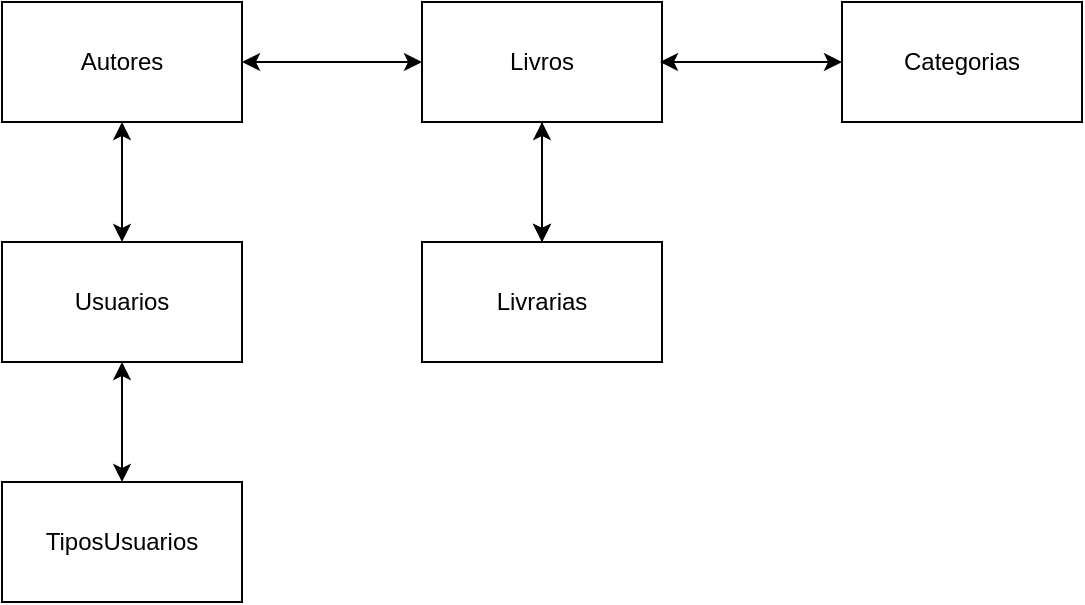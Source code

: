 <mxfile version="14.8.5" type="device" pages="2"><diagram id="nZDJSMXe4nlVZYlifFfv" name="Conceitual"><mxGraphModel dx="1422" dy="794" grid="1" gridSize="10" guides="1" tooltips="1" connect="1" arrows="1" fold="1" page="1" pageScale="1" pageWidth="827" pageHeight="1169" math="0" shadow="0"><root><mxCell id="0"/><mxCell id="1" parent="0"/><mxCell id="M3BdMwJQCGL9cxmhNrUA-6" value="Autores" style="rounded=0;whiteSpace=wrap;html=1;" vertex="1" parent="1"><mxGeometry x="60" y="40" width="120" height="60" as="geometry"/></mxCell><mxCell id="M3BdMwJQCGL9cxmhNrUA-15" value="" style="edgeStyle=orthogonalEdgeStyle;rounded=0;orthogonalLoop=1;jettySize=auto;html=1;" edge="1" parent="1" source="M3BdMwJQCGL9cxmhNrUA-7" target="M3BdMwJQCGL9cxmhNrUA-11"><mxGeometry relative="1" as="geometry"/></mxCell><mxCell id="M3BdMwJQCGL9cxmhNrUA-7" value="Livrarias" style="rounded=0;whiteSpace=wrap;html=1;" vertex="1" parent="1"><mxGeometry x="270" y="160" width="120" height="60" as="geometry"/></mxCell><mxCell id="M3BdMwJQCGL9cxmhNrUA-8" value="Usuarios" style="rounded=0;whiteSpace=wrap;html=1;" vertex="1" parent="1"><mxGeometry x="60" y="160" width="120" height="60" as="geometry"/></mxCell><mxCell id="M3BdMwJQCGL9cxmhNrUA-9" value="TiposUsuarios" style="rounded=0;whiteSpace=wrap;html=1;" vertex="1" parent="1"><mxGeometry x="60" y="280" width="120" height="60" as="geometry"/></mxCell><mxCell id="M3BdMwJQCGL9cxmhNrUA-10" value="Categorias" style="rounded=0;whiteSpace=wrap;html=1;" vertex="1" parent="1"><mxGeometry x="480" y="40" width="120" height="60" as="geometry"/></mxCell><mxCell id="M3BdMwJQCGL9cxmhNrUA-14" value="" style="edgeStyle=orthogonalEdgeStyle;rounded=0;orthogonalLoop=1;jettySize=auto;html=1;" edge="1" parent="1" source="M3BdMwJQCGL9cxmhNrUA-11" target="M3BdMwJQCGL9cxmhNrUA-7"><mxGeometry relative="1" as="geometry"/></mxCell><mxCell id="M3BdMwJQCGL9cxmhNrUA-16" value="" style="edgeStyle=orthogonalEdgeStyle;rounded=0;orthogonalLoop=1;jettySize=auto;html=1;" edge="1" parent="1" source="M3BdMwJQCGL9cxmhNrUA-11" target="M3BdMwJQCGL9cxmhNrUA-7"><mxGeometry relative="1" as="geometry"/></mxCell><mxCell id="M3BdMwJQCGL9cxmhNrUA-11" value="Livros" style="rounded=0;whiteSpace=wrap;html=1;" vertex="1" parent="1"><mxGeometry x="270" y="40" width="120" height="60" as="geometry"/></mxCell><mxCell id="M3BdMwJQCGL9cxmhNrUA-17" value="" style="endArrow=classic;startArrow=classic;html=1;entryX=0;entryY=0.5;entryDx=0;entryDy=0;" edge="1" parent="1" target="M3BdMwJQCGL9cxmhNrUA-10"><mxGeometry width="50" height="50" relative="1" as="geometry"><mxPoint x="389" y="70" as="sourcePoint"/><mxPoint x="439" y="20" as="targetPoint"/></mxGeometry></mxCell><mxCell id="M3BdMwJQCGL9cxmhNrUA-18" value="" style="endArrow=classic;startArrow=classic;html=1;entryX=0;entryY=0.5;entryDx=0;entryDy=0;" edge="1" parent="1" target="M3BdMwJQCGL9cxmhNrUA-11"><mxGeometry width="50" height="50" relative="1" as="geometry"><mxPoint x="180" y="70" as="sourcePoint"/><mxPoint x="230" y="20" as="targetPoint"/></mxGeometry></mxCell><mxCell id="M3BdMwJQCGL9cxmhNrUA-19" value="" style="endArrow=classic;startArrow=classic;html=1;exitX=0.5;exitY=0;exitDx=0;exitDy=0;" edge="1" parent="1" source="M3BdMwJQCGL9cxmhNrUA-8"><mxGeometry width="50" height="50" relative="1" as="geometry"><mxPoint x="70" y="150" as="sourcePoint"/><mxPoint x="120" y="100" as="targetPoint"/></mxGeometry></mxCell><mxCell id="M3BdMwJQCGL9cxmhNrUA-20" value="" style="endArrow=classic;startArrow=classic;html=1;entryX=0.5;entryY=1;entryDx=0;entryDy=0;" edge="1" parent="1" target="M3BdMwJQCGL9cxmhNrUA-8"><mxGeometry width="50" height="50" relative="1" as="geometry"><mxPoint x="120" y="280" as="sourcePoint"/><mxPoint x="170" y="230" as="targetPoint"/></mxGeometry></mxCell></root></mxGraphModel></diagram><diagram id="sdl-cdrfnNZ_oXaPppJ1" name="Logico"><mxGraphModel dx="1422" dy="794" grid="1" gridSize="10" guides="1" tooltips="1" connect="1" arrows="1" fold="1" page="1" pageScale="1" pageWidth="827" pageHeight="1169" math="0" shadow="0"><root><mxCell id="mb-flSLTWxnOmCfRyfxa-0"/><mxCell id="mb-flSLTWxnOmCfRyfxa-1" parent="mb-flSLTWxnOmCfRyfxa-0"/><mxCell id="p8QwgD7zDAm8tFxdazAs-0" value="Categoria" style="shape=table;startSize=30;container=1;collapsible=1;childLayout=tableLayout;fixedRows=1;rowLines=0;fontStyle=1;align=center;resizeLast=1;" vertex="1" parent="mb-flSLTWxnOmCfRyfxa-1"><mxGeometry x="520" y="40" width="180" height="100" as="geometry"/></mxCell><mxCell id="p8QwgD7zDAm8tFxdazAs-1" value="" style="shape=partialRectangle;collapsible=0;dropTarget=0;pointerEvents=0;fillColor=none;top=0;left=0;bottom=1;right=0;points=[[0,0.5],[1,0.5]];portConstraint=eastwest;" vertex="1" parent="p8QwgD7zDAm8tFxdazAs-0"><mxGeometry y="30" width="180" height="30" as="geometry"/></mxCell><mxCell id="p8QwgD7zDAm8tFxdazAs-2" value="PK" style="shape=partialRectangle;connectable=0;fillColor=none;top=0;left=0;bottom=0;right=0;fontStyle=1;overflow=hidden;" vertex="1" parent="p8QwgD7zDAm8tFxdazAs-1"><mxGeometry width="30" height="30" as="geometry"/></mxCell><mxCell id="p8QwgD7zDAm8tFxdazAs-3" value="IdCategoria" style="shape=partialRectangle;connectable=0;fillColor=none;top=0;left=0;bottom=0;right=0;align=left;spacingLeft=6;fontStyle=5;overflow=hidden;" vertex="1" parent="p8QwgD7zDAm8tFxdazAs-1"><mxGeometry x="30" width="150" height="30" as="geometry"/></mxCell><mxCell id="p8QwgD7zDAm8tFxdazAs-4" value="" style="shape=partialRectangle;collapsible=0;dropTarget=0;pointerEvents=0;fillColor=none;top=0;left=0;bottom=0;right=0;points=[[0,0.5],[1,0.5]];portConstraint=eastwest;" vertex="1" parent="p8QwgD7zDAm8tFxdazAs-0"><mxGeometry y="60" width="180" height="30" as="geometry"/></mxCell><mxCell id="p8QwgD7zDAm8tFxdazAs-5" value="" style="shape=partialRectangle;connectable=0;fillColor=none;top=0;left=0;bottom=0;right=0;editable=1;overflow=hidden;" vertex="1" parent="p8QwgD7zDAm8tFxdazAs-4"><mxGeometry width="30" height="30" as="geometry"/></mxCell><mxCell id="p8QwgD7zDAm8tFxdazAs-6" value="descricao" style="shape=partialRectangle;connectable=0;fillColor=none;top=0;left=0;bottom=0;right=0;align=left;spacingLeft=6;overflow=hidden;" vertex="1" parent="p8QwgD7zDAm8tFxdazAs-4"><mxGeometry x="30" width="150" height="30" as="geometry"/></mxCell><mxCell id="lMbk8wBd7hAcYpERbryG-0" value="Livraria" style="shape=table;startSize=30;container=1;collapsible=1;childLayout=tableLayout;fixedRows=1;rowLines=0;fontStyle=1;align=center;resizeLast=1;fillColor=#ffffff;gradientColor=none;" vertex="1" parent="mb-flSLTWxnOmCfRyfxa-1"><mxGeometry x="280" y="40" width="180" height="130" as="geometry"/></mxCell><mxCell id="lMbk8wBd7hAcYpERbryG-1" value="" style="shape=partialRectangle;collapsible=0;dropTarget=0;pointerEvents=0;fillColor=none;top=0;left=0;bottom=1;right=0;points=[[0,0.5],[1,0.5]];portConstraint=eastwest;" vertex="1" parent="lMbk8wBd7hAcYpERbryG-0"><mxGeometry y="30" width="180" height="30" as="geometry"/></mxCell><mxCell id="lMbk8wBd7hAcYpERbryG-2" value="PK" style="shape=partialRectangle;connectable=0;fillColor=none;top=0;left=0;bottom=0;right=0;fontStyle=1;overflow=hidden;" vertex="1" parent="lMbk8wBd7hAcYpERbryG-1"><mxGeometry width="30" height="30" as="geometry"/></mxCell><mxCell id="lMbk8wBd7hAcYpERbryG-3" value="IdLivraria" style="shape=partialRectangle;connectable=0;fillColor=none;top=0;left=0;bottom=0;right=0;align=left;spacingLeft=6;fontStyle=5;overflow=hidden;" vertex="1" parent="lMbk8wBd7hAcYpERbryG-1"><mxGeometry x="30" width="150" height="30" as="geometry"/></mxCell><mxCell id="lMbk8wBd7hAcYpERbryG-4" value="" style="shape=partialRectangle;collapsible=0;dropTarget=0;pointerEvents=0;fillColor=none;top=0;left=0;bottom=0;right=0;points=[[0,0.5],[1,0.5]];portConstraint=eastwest;" vertex="1" parent="lMbk8wBd7hAcYpERbryG-0"><mxGeometry y="60" width="180" height="30" as="geometry"/></mxCell><mxCell id="lMbk8wBd7hAcYpERbryG-5" value="" style="shape=partialRectangle;connectable=0;fillColor=none;top=0;left=0;bottom=0;right=0;editable=1;overflow=hidden;" vertex="1" parent="lMbk8wBd7hAcYpERbryG-4"><mxGeometry width="30" height="30" as="geometry"/></mxCell><mxCell id="lMbk8wBd7hAcYpERbryG-6" value="Nome" style="shape=partialRectangle;connectable=0;fillColor=none;top=0;left=0;bottom=0;right=0;align=left;spacingLeft=6;overflow=hidden;" vertex="1" parent="lMbk8wBd7hAcYpERbryG-4"><mxGeometry x="30" width="150" height="30" as="geometry"/></mxCell><mxCell id="lMbk8wBd7hAcYpERbryG-7" value="" style="shape=partialRectangle;collapsible=0;dropTarget=0;pointerEvents=0;fillColor=none;top=0;left=0;bottom=0;right=0;points=[[0,0.5],[1,0.5]];portConstraint=eastwest;" vertex="1" parent="lMbk8wBd7hAcYpERbryG-0"><mxGeometry y="90" width="180" height="30" as="geometry"/></mxCell><mxCell id="lMbk8wBd7hAcYpERbryG-8" value="" style="shape=partialRectangle;connectable=0;fillColor=none;top=0;left=0;bottom=0;right=0;editable=1;overflow=hidden;" vertex="1" parent="lMbk8wBd7hAcYpERbryG-7"><mxGeometry width="30" height="30" as="geometry"/></mxCell><mxCell id="lMbk8wBd7hAcYpERbryG-9" value="Endereco" style="shape=partialRectangle;connectable=0;fillColor=none;top=0;left=0;bottom=0;right=0;align=left;spacingLeft=6;overflow=hidden;" vertex="1" parent="lMbk8wBd7hAcYpERbryG-7"><mxGeometry x="30" width="150" height="30" as="geometry"/></mxCell><mxCell id="HTRDjkJj6LVFYF2QyXmC-0" value="Autor" style="shape=table;startSize=30;container=1;collapsible=1;childLayout=tableLayout;fixedRows=1;rowLines=0;fontStyle=1;align=center;resizeLast=1;fillColor=#ffffff;gradientColor=none;" vertex="1" parent="mb-flSLTWxnOmCfRyfxa-1"><mxGeometry x="40" y="40" width="180" height="100" as="geometry"/></mxCell><mxCell id="HTRDjkJj6LVFYF2QyXmC-1" value="" style="shape=partialRectangle;collapsible=0;dropTarget=0;pointerEvents=0;fillColor=none;top=0;left=0;bottom=1;right=0;points=[[0,0.5],[1,0.5]];portConstraint=eastwest;" vertex="1" parent="HTRDjkJj6LVFYF2QyXmC-0"><mxGeometry y="30" width="180" height="30" as="geometry"/></mxCell><mxCell id="HTRDjkJj6LVFYF2QyXmC-2" value="PK" style="shape=partialRectangle;connectable=0;fillColor=none;top=0;left=0;bottom=0;right=0;fontStyle=1;overflow=hidden;" vertex="1" parent="HTRDjkJj6LVFYF2QyXmC-1"><mxGeometry width="30" height="30" as="geometry"/></mxCell><mxCell id="HTRDjkJj6LVFYF2QyXmC-3" value="IdAutor" style="shape=partialRectangle;connectable=0;fillColor=none;top=0;left=0;bottom=0;right=0;align=left;spacingLeft=6;fontStyle=5;overflow=hidden;" vertex="1" parent="HTRDjkJj6LVFYF2QyXmC-1"><mxGeometry x="30" width="150" height="30" as="geometry"/></mxCell><mxCell id="HTRDjkJj6LVFYF2QyXmC-4" value="" style="shape=partialRectangle;collapsible=0;dropTarget=0;pointerEvents=0;fillColor=none;top=0;left=0;bottom=0;right=0;points=[[0,0.5],[1,0.5]];portConstraint=eastwest;" vertex="1" parent="HTRDjkJj6LVFYF2QyXmC-0"><mxGeometry y="60" width="180" height="30" as="geometry"/></mxCell><mxCell id="HTRDjkJj6LVFYF2QyXmC-5" value="FK" style="shape=partialRectangle;connectable=0;fillColor=none;top=0;left=0;bottom=0;right=0;editable=1;overflow=hidden;fontStyle=1" vertex="1" parent="HTRDjkJj6LVFYF2QyXmC-4"><mxGeometry width="30" height="30" as="geometry"/></mxCell><mxCell id="HTRDjkJj6LVFYF2QyXmC-6" value="IdUsuario" style="shape=partialRectangle;connectable=0;fillColor=none;top=0;left=0;bottom=0;right=0;align=left;spacingLeft=6;overflow=hidden;fontStyle=1" vertex="1" parent="HTRDjkJj6LVFYF2QyXmC-4"><mxGeometry x="30" width="150" height="30" as="geometry"/></mxCell><mxCell id="syztFQ1WAcw48Ii9Op9W-0" value="Usuario" style="shape=table;startSize=30;container=1;collapsible=1;childLayout=tableLayout;fixedRows=1;rowLines=0;fontStyle=1;align=center;resizeLast=1;fillColor=#ffffff;gradientColor=none;" vertex="1" parent="mb-flSLTWxnOmCfRyfxa-1"><mxGeometry x="40" y="400" width="180" height="160" as="geometry"/></mxCell><mxCell id="syztFQ1WAcw48Ii9Op9W-1" value="" style="shape=partialRectangle;collapsible=0;dropTarget=0;pointerEvents=0;fillColor=none;top=0;left=0;bottom=1;right=0;points=[[0,0.5],[1,0.5]];portConstraint=eastwest;" vertex="1" parent="syztFQ1WAcw48Ii9Op9W-0"><mxGeometry y="30" width="180" height="30" as="geometry"/></mxCell><mxCell id="syztFQ1WAcw48Ii9Op9W-2" value="PK" style="shape=partialRectangle;connectable=0;fillColor=none;top=0;left=0;bottom=0;right=0;fontStyle=1;overflow=hidden;" vertex="1" parent="syztFQ1WAcw48Ii9Op9W-1"><mxGeometry width="30" height="30" as="geometry"/></mxCell><mxCell id="syztFQ1WAcw48Ii9Op9W-3" value="IdUsuario" style="shape=partialRectangle;connectable=0;fillColor=none;top=0;left=0;bottom=0;right=0;align=left;spacingLeft=6;fontStyle=5;overflow=hidden;" vertex="1" parent="syztFQ1WAcw48Ii9Op9W-1"><mxGeometry x="30" width="150" height="30" as="geometry"/></mxCell><mxCell id="syztFQ1WAcw48Ii9Op9W-4" value="" style="shape=partialRectangle;collapsible=0;dropTarget=0;pointerEvents=0;fillColor=none;top=0;left=0;bottom=0;right=0;points=[[0,0.5],[1,0.5]];portConstraint=eastwest;" vertex="1" parent="syztFQ1WAcw48Ii9Op9W-0"><mxGeometry y="60" width="180" height="30" as="geometry"/></mxCell><mxCell id="syztFQ1WAcw48Ii9Op9W-5" value="FK" style="shape=partialRectangle;connectable=0;fillColor=none;top=0;left=0;bottom=0;right=0;editable=1;overflow=hidden;fontStyle=1" vertex="1" parent="syztFQ1WAcw48Ii9Op9W-4"><mxGeometry width="30" height="30" as="geometry"/></mxCell><mxCell id="syztFQ1WAcw48Ii9Op9W-6" value="IdTipoUsuario" style="shape=partialRectangle;connectable=0;fillColor=none;top=0;left=0;bottom=0;right=0;align=left;spacingLeft=6;overflow=hidden;fontStyle=1" vertex="1" parent="syztFQ1WAcw48Ii9Op9W-4"><mxGeometry x="30" width="150" height="30" as="geometry"/></mxCell><mxCell id="syztFQ1WAcw48Ii9Op9W-13" value="TipoUSuario" style="shape=table;startSize=30;container=1;collapsible=1;childLayout=tableLayout;fixedRows=1;rowLines=0;fontStyle=1;align=center;resizeLast=1;fillColor=#ffffff;gradientColor=none;" vertex="1" parent="mb-flSLTWxnOmCfRyfxa-1"><mxGeometry x="280" y="400" width="180" height="100" as="geometry"/></mxCell><mxCell id="syztFQ1WAcw48Ii9Op9W-14" value="" style="shape=partialRectangle;collapsible=0;dropTarget=0;pointerEvents=0;fillColor=none;top=0;left=0;bottom=1;right=0;points=[[0,0.5],[1,0.5]];portConstraint=eastwest;" vertex="1" parent="syztFQ1WAcw48Ii9Op9W-13"><mxGeometry y="30" width="180" height="30" as="geometry"/></mxCell><mxCell id="syztFQ1WAcw48Ii9Op9W-15" value="PK" style="shape=partialRectangle;connectable=0;fillColor=none;top=0;left=0;bottom=0;right=0;fontStyle=1;overflow=hidden;" vertex="1" parent="syztFQ1WAcw48Ii9Op9W-14"><mxGeometry width="30" height="30" as="geometry"/></mxCell><mxCell id="syztFQ1WAcw48Ii9Op9W-16" value="IdTipoUsuario" style="shape=partialRectangle;connectable=0;fillColor=none;top=0;left=0;bottom=0;right=0;align=left;spacingLeft=6;fontStyle=5;overflow=hidden;" vertex="1" parent="syztFQ1WAcw48Ii9Op9W-14"><mxGeometry x="30" width="150" height="30" as="geometry"/></mxCell><mxCell id="syztFQ1WAcw48Ii9Op9W-17" value="" style="shape=partialRectangle;collapsible=0;dropTarget=0;pointerEvents=0;fillColor=none;top=0;left=0;bottom=0;right=0;points=[[0,0.5],[1,0.5]];portConstraint=eastwest;" vertex="1" parent="syztFQ1WAcw48Ii9Op9W-13"><mxGeometry y="60" width="180" height="30" as="geometry"/></mxCell><mxCell id="syztFQ1WAcw48Ii9Op9W-18" value="" style="shape=partialRectangle;connectable=0;fillColor=none;top=0;left=0;bottom=0;right=0;editable=1;overflow=hidden;" vertex="1" parent="syztFQ1WAcw48Ii9Op9W-17"><mxGeometry width="30" height="30" as="geometry"/></mxCell><mxCell id="syztFQ1WAcw48Ii9Op9W-19" value="descricao" style="shape=partialRectangle;connectable=0;fillColor=none;top=0;left=0;bottom=0;right=0;align=left;spacingLeft=6;overflow=hidden;" vertex="1" parent="syztFQ1WAcw48Ii9Op9W-17"><mxGeometry x="30" width="150" height="30" as="geometry"/></mxCell><mxCell id="k0RU_MUBYhh3b9Z0dLIE-13" value="Livro" style="shape=table;startSize=30;container=1;collapsible=1;childLayout=tableLayout;fixedRows=1;rowLines=0;fontStyle=1;align=center;resizeLast=1;fillColor=#ffffff;gradientColor=none;" vertex="1" parent="mb-flSLTWxnOmCfRyfxa-1"><mxGeometry x="550" y="210" width="180" height="280" as="geometry"/></mxCell><mxCell id="k0RU_MUBYhh3b9Z0dLIE-14" value="" style="shape=partialRectangle;collapsible=0;dropTarget=0;pointerEvents=0;fillColor=none;top=0;left=0;bottom=1;right=0;points=[[0,0.5],[1,0.5]];portConstraint=eastwest;" vertex="1" parent="k0RU_MUBYhh3b9Z0dLIE-13"><mxGeometry y="30" width="180" height="30" as="geometry"/></mxCell><mxCell id="k0RU_MUBYhh3b9Z0dLIE-15" value="PK" style="shape=partialRectangle;connectable=0;fillColor=none;top=0;left=0;bottom=0;right=0;fontStyle=1;overflow=hidden;" vertex="1" parent="k0RU_MUBYhh3b9Z0dLIE-14"><mxGeometry width="30" height="30" as="geometry"/></mxCell><mxCell id="k0RU_MUBYhh3b9Z0dLIE-16" value="IdLivro" style="shape=partialRectangle;connectable=0;fillColor=none;top=0;left=0;bottom=0;right=0;align=left;spacingLeft=6;fontStyle=5;overflow=hidden;" vertex="1" parent="k0RU_MUBYhh3b9Z0dLIE-14"><mxGeometry x="30" width="150" height="30" as="geometry"/></mxCell><mxCell id="k0RU_MUBYhh3b9Z0dLIE-17" value="" style="shape=partialRectangle;collapsible=0;dropTarget=0;pointerEvents=0;fillColor=none;top=0;left=0;bottom=0;right=0;points=[[0,0.5],[1,0.5]];portConstraint=eastwest;" vertex="1" parent="k0RU_MUBYhh3b9Z0dLIE-13"><mxGeometry y="60" width="180" height="30" as="geometry"/></mxCell><mxCell id="k0RU_MUBYhh3b9Z0dLIE-18" value="" style="shape=partialRectangle;connectable=0;fillColor=none;top=0;left=0;bottom=0;right=0;editable=1;overflow=hidden;" vertex="1" parent="k0RU_MUBYhh3b9Z0dLIE-17"><mxGeometry width="30" height="30" as="geometry"/></mxCell><mxCell id="k0RU_MUBYhh3b9Z0dLIE-19" value="IdAutor" style="shape=partialRectangle;connectable=0;fillColor=none;top=0;left=0;bottom=0;right=0;align=left;spacingLeft=6;overflow=hidden;" vertex="1" parent="k0RU_MUBYhh3b9Z0dLIE-17"><mxGeometry x="30" width="150" height="30" as="geometry"/></mxCell><mxCell id="k0RU_MUBYhh3b9Z0dLIE-23" value="" style="shape=partialRectangle;collapsible=0;dropTarget=0;pointerEvents=0;fillColor=none;top=0;left=0;bottom=0;right=0;points=[[0,0.5],[1,0.5]];portConstraint=eastwest;" vertex="1" parent="k0RU_MUBYhh3b9Z0dLIE-13"><mxGeometry y="90" width="180" height="30" as="geometry"/></mxCell><mxCell id="k0RU_MUBYhh3b9Z0dLIE-24" value="" style="shape=partialRectangle;connectable=0;fillColor=none;top=0;left=0;bottom=0;right=0;editable=1;overflow=hidden;" vertex="1" parent="k0RU_MUBYhh3b9Z0dLIE-23"><mxGeometry width="30" height="30" as="geometry"/></mxCell><mxCell id="k0RU_MUBYhh3b9Z0dLIE-25" value="IdCategoria" style="shape=partialRectangle;connectable=0;fillColor=none;top=0;left=0;bottom=0;right=0;align=left;spacingLeft=6;overflow=hidden;" vertex="1" parent="k0RU_MUBYhh3b9Z0dLIE-23"><mxGeometry x="30" width="150" height="30" as="geometry"/></mxCell><mxCell id="k0RU_MUBYhh3b9Z0dLIE-20" value="" style="shape=partialRectangle;collapsible=0;dropTarget=0;pointerEvents=0;fillColor=none;top=0;left=0;bottom=0;right=0;points=[[0,0.5],[1,0.5]];portConstraint=eastwest;" vertex="1" parent="k0RU_MUBYhh3b9Z0dLIE-13"><mxGeometry y="120" width="180" height="30" as="geometry"/></mxCell><mxCell id="k0RU_MUBYhh3b9Z0dLIE-21" value="" style="shape=partialRectangle;connectable=0;fillColor=none;top=0;left=0;bottom=0;right=0;editable=1;overflow=hidden;" vertex="1" parent="k0RU_MUBYhh3b9Z0dLIE-20"><mxGeometry width="30" height="30" as="geometry"/></mxCell><mxCell id="k0RU_MUBYhh3b9Z0dLIE-22" value="IdLivraria" style="shape=partialRectangle;connectable=0;fillColor=none;top=0;left=0;bottom=0;right=0;align=left;spacingLeft=6;overflow=hidden;" vertex="1" parent="k0RU_MUBYhh3b9Z0dLIE-20"><mxGeometry x="30" width="150" height="30" as="geometry"/></mxCell><mxCell id="k0RU_MUBYhh3b9Z0dLIE-26" value="Titulo" style="shape=partialRectangle;connectable=0;fillColor=none;top=0;left=0;bottom=0;right=0;align=left;spacingLeft=6;overflow=hidden;" vertex="1" parent="mb-flSLTWxnOmCfRyfxa-1"><mxGeometry x="580" y="360" width="150" height="30" as="geometry"/></mxCell><mxCell id="k0RU_MUBYhh3b9Z0dLIE-27" value="" style="shape=partialRectangle;connectable=0;fillColor=none;top=0;left=0;bottom=0;right=0;editable=1;overflow=hidden;" vertex="1" parent="mb-flSLTWxnOmCfRyfxa-1"><mxGeometry x="550" y="360" width="30" height="30" as="geometry"/></mxCell><mxCell id="k0RU_MUBYhh3b9Z0dLIE-30" value="Sinopse" style="shape=partialRectangle;connectable=0;fillColor=none;top=0;left=0;bottom=0;right=0;align=left;spacingLeft=6;overflow=hidden;" vertex="1" parent="mb-flSLTWxnOmCfRyfxa-1"><mxGeometry x="580" y="390" width="150" height="30" as="geometry"/></mxCell><mxCell id="k0RU_MUBYhh3b9Z0dLIE-31" value="DataPublicacao" style="shape=partialRectangle;connectable=0;fillColor=none;top=0;left=0;bottom=0;right=0;align=left;spacingLeft=6;overflow=hidden;" vertex="1" parent="mb-flSLTWxnOmCfRyfxa-1"><mxGeometry x="580" y="420" width="150" height="30" as="geometry"/></mxCell><mxCell id="k0RU_MUBYhh3b9Z0dLIE-32" value="Preco" style="shape=partialRectangle;connectable=0;fillColor=none;top=0;left=0;bottom=0;right=0;align=left;spacingLeft=6;overflow=hidden;" vertex="1" parent="mb-flSLTWxnOmCfRyfxa-1"><mxGeometry x="580" y="450" width="150" height="30" as="geometry"/></mxCell><mxCell id="k0RU_MUBYhh3b9Z0dLIE-33" value="Email" style="shape=partialRectangle;connectable=0;fillColor=none;top=0;left=0;bottom=0;right=0;align=left;spacingLeft=6;overflow=hidden;" vertex="1" parent="mb-flSLTWxnOmCfRyfxa-1"><mxGeometry x="70" y="490" width="150" height="30" as="geometry"/></mxCell><mxCell id="k0RU_MUBYhh3b9Z0dLIE-34" value="Senha" style="shape=partialRectangle;connectable=0;fillColor=none;top=0;left=0;bottom=0;right=0;align=left;spacingLeft=6;overflow=hidden;" vertex="1" parent="mb-flSLTWxnOmCfRyfxa-1"><mxGeometry x="70" y="520" width="150" height="30" as="geometry"/></mxCell></root></mxGraphModel></diagram></mxfile>